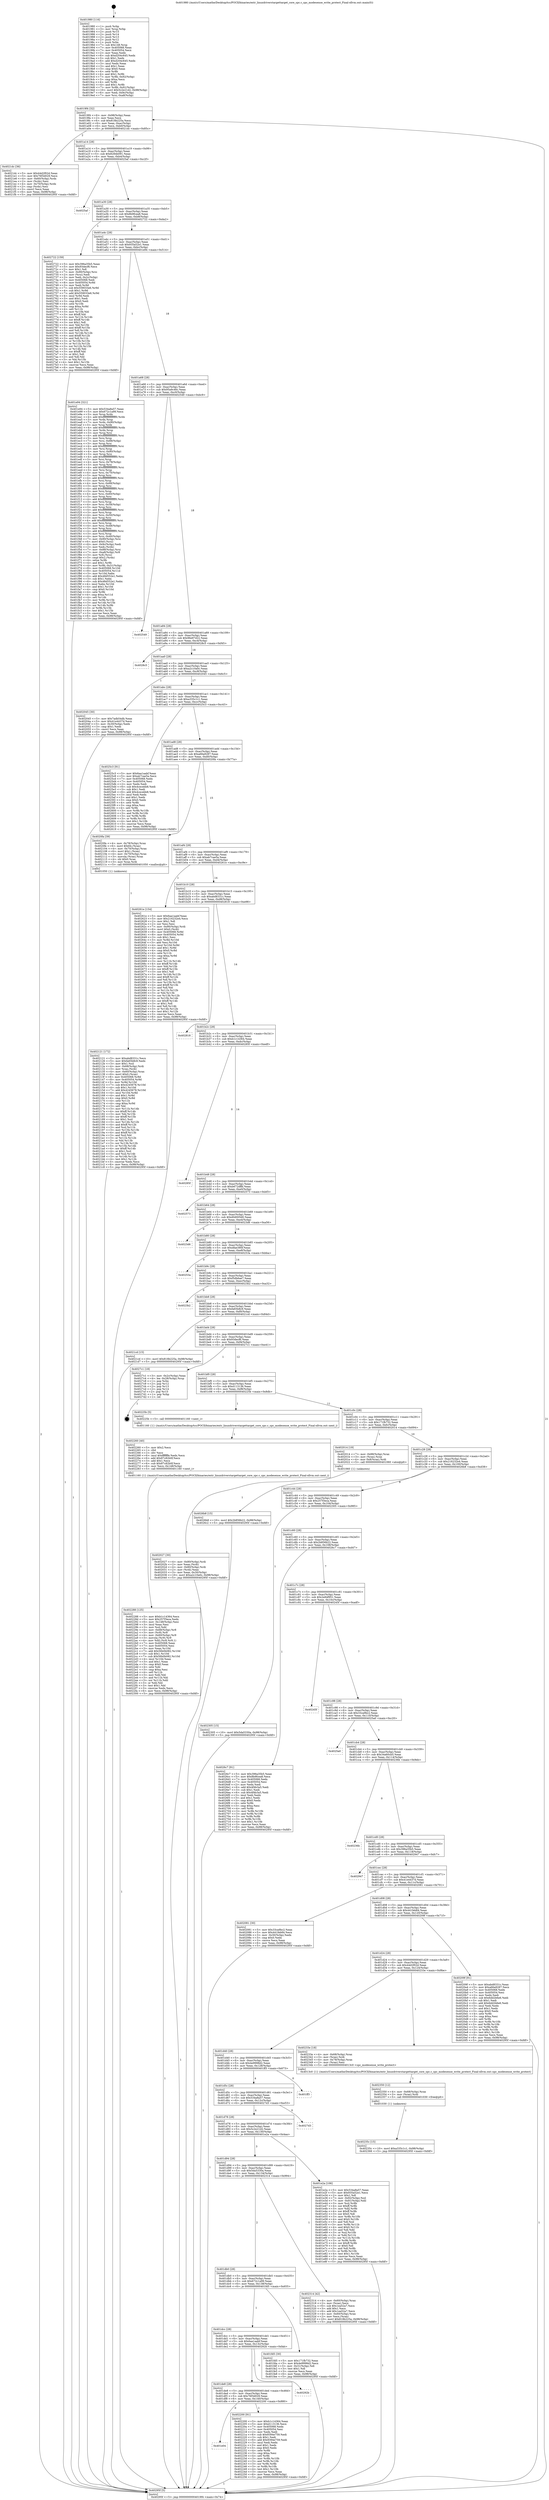 digraph "0x401980" {
  label = "0x401980 (/mnt/c/Users/mathe/Desktop/tcc/POCII/binaries/extr_linuxdriverstargettarget_core_spc.c_spc_modesense_write_protect_Final-ollvm.out::main(0))"
  labelloc = "t"
  node[shape=record]

  Entry [label="",width=0.3,height=0.3,shape=circle,fillcolor=black,style=filled]
  "0x4019f4" [label="{
     0x4019f4 [32]\l
     | [instrs]\l
     &nbsp;&nbsp;0x4019f4 \<+6\>: mov -0x98(%rbp),%eax\l
     &nbsp;&nbsp;0x4019fa \<+2\>: mov %eax,%ecx\l
     &nbsp;&nbsp;0x4019fc \<+6\>: sub $0x818b225a,%ecx\l
     &nbsp;&nbsp;0x401a02 \<+6\>: mov %eax,-0xac(%rbp)\l
     &nbsp;&nbsp;0x401a08 \<+6\>: mov %ecx,-0xb0(%rbp)\l
     &nbsp;&nbsp;0x401a0e \<+6\>: je 00000000004021dc \<main+0x85c\>\l
  }"]
  "0x4021dc" [label="{
     0x4021dc [36]\l
     | [instrs]\l
     &nbsp;&nbsp;0x4021dc \<+5\>: mov $0x44d2f02d,%eax\l
     &nbsp;&nbsp;0x4021e1 \<+5\>: mov $0x76f3d029,%ecx\l
     &nbsp;&nbsp;0x4021e6 \<+4\>: mov -0x60(%rbp),%rdx\l
     &nbsp;&nbsp;0x4021ea \<+2\>: mov (%rdx),%esi\l
     &nbsp;&nbsp;0x4021ec \<+4\>: mov -0x70(%rbp),%rdx\l
     &nbsp;&nbsp;0x4021f0 \<+2\>: cmp (%rdx),%esi\l
     &nbsp;&nbsp;0x4021f2 \<+3\>: cmovl %ecx,%eax\l
     &nbsp;&nbsp;0x4021f5 \<+6\>: mov %eax,-0x98(%rbp)\l
     &nbsp;&nbsp;0x4021fb \<+5\>: jmp 000000000040295f \<main+0xfdf\>\l
  }"]
  "0x401a14" [label="{
     0x401a14 [28]\l
     | [instrs]\l
     &nbsp;&nbsp;0x401a14 \<+5\>: jmp 0000000000401a19 \<main+0x99\>\l
     &nbsp;&nbsp;0x401a19 \<+6\>: mov -0xac(%rbp),%eax\l
     &nbsp;&nbsp;0x401a1f \<+5\>: sub $0x8284b091,%eax\l
     &nbsp;&nbsp;0x401a24 \<+6\>: mov %eax,-0xb4(%rbp)\l
     &nbsp;&nbsp;0x401a2a \<+6\>: je 00000000004025af \<main+0xc2f\>\l
  }"]
  Exit [label="",width=0.3,height=0.3,shape=circle,fillcolor=black,style=filled,peripheries=2]
  "0x4025af" [label="{
     0x4025af\l
  }", style=dashed]
  "0x401a30" [label="{
     0x401a30 [28]\l
     | [instrs]\l
     &nbsp;&nbsp;0x401a30 \<+5\>: jmp 0000000000401a35 \<main+0xb5\>\l
     &nbsp;&nbsp;0x401a35 \<+6\>: mov -0xac(%rbp),%eax\l
     &nbsp;&nbsp;0x401a3b \<+5\>: sub $0x8b9fcea8,%eax\l
     &nbsp;&nbsp;0x401a40 \<+6\>: mov %eax,-0xb8(%rbp)\l
     &nbsp;&nbsp;0x401a46 \<+6\>: je 0000000000402722 \<main+0xda2\>\l
  }"]
  "0x40235c" [label="{
     0x40235c [15]\l
     | [instrs]\l
     &nbsp;&nbsp;0x40235c \<+10\>: movl $0xa335c1c1,-0x98(%rbp)\l
     &nbsp;&nbsp;0x402366 \<+5\>: jmp 000000000040295f \<main+0xfdf\>\l
  }"]
  "0x402722" [label="{
     0x402722 [159]\l
     | [instrs]\l
     &nbsp;&nbsp;0x402722 \<+5\>: mov $0x396a35b5,%eax\l
     &nbsp;&nbsp;0x402727 \<+5\>: mov $0x93decf6,%ecx\l
     &nbsp;&nbsp;0x40272c \<+2\>: mov $0x1,%dl\l
     &nbsp;&nbsp;0x40272e \<+7\>: mov -0x90(%rbp),%rsi\l
     &nbsp;&nbsp;0x402735 \<+2\>: mov (%rsi),%edi\l
     &nbsp;&nbsp;0x402737 \<+3\>: mov %edi,-0x2c(%rbp)\l
     &nbsp;&nbsp;0x40273a \<+7\>: mov 0x405068,%edi\l
     &nbsp;&nbsp;0x402741 \<+8\>: mov 0x405054,%r8d\l
     &nbsp;&nbsp;0x402749 \<+3\>: mov %edi,%r9d\l
     &nbsp;&nbsp;0x40274c \<+7\>: sub $0x559033e6,%r9d\l
     &nbsp;&nbsp;0x402753 \<+4\>: sub $0x1,%r9d\l
     &nbsp;&nbsp;0x402757 \<+7\>: add $0x559033e6,%r9d\l
     &nbsp;&nbsp;0x40275e \<+4\>: imul %r9d,%edi\l
     &nbsp;&nbsp;0x402762 \<+3\>: and $0x1,%edi\l
     &nbsp;&nbsp;0x402765 \<+3\>: cmp $0x0,%edi\l
     &nbsp;&nbsp;0x402768 \<+4\>: sete %r10b\l
     &nbsp;&nbsp;0x40276c \<+4\>: cmp $0xa,%r8d\l
     &nbsp;&nbsp;0x402770 \<+4\>: setl %r11b\l
     &nbsp;&nbsp;0x402774 \<+3\>: mov %r10b,%bl\l
     &nbsp;&nbsp;0x402777 \<+3\>: xor $0xff,%bl\l
     &nbsp;&nbsp;0x40277a \<+3\>: mov %r11b,%r14b\l
     &nbsp;&nbsp;0x40277d \<+4\>: xor $0xff,%r14b\l
     &nbsp;&nbsp;0x402781 \<+3\>: xor $0x1,%dl\l
     &nbsp;&nbsp;0x402784 \<+3\>: mov %bl,%r15b\l
     &nbsp;&nbsp;0x402787 \<+4\>: and $0xff,%r15b\l
     &nbsp;&nbsp;0x40278b \<+3\>: and %dl,%r10b\l
     &nbsp;&nbsp;0x40278e \<+3\>: mov %r14b,%r12b\l
     &nbsp;&nbsp;0x402791 \<+4\>: and $0xff,%r12b\l
     &nbsp;&nbsp;0x402795 \<+3\>: and %dl,%r11b\l
     &nbsp;&nbsp;0x402798 \<+3\>: or %r10b,%r15b\l
     &nbsp;&nbsp;0x40279b \<+3\>: or %r11b,%r12b\l
     &nbsp;&nbsp;0x40279e \<+3\>: xor %r12b,%r15b\l
     &nbsp;&nbsp;0x4027a1 \<+3\>: or %r14b,%bl\l
     &nbsp;&nbsp;0x4027a4 \<+3\>: xor $0xff,%bl\l
     &nbsp;&nbsp;0x4027a7 \<+3\>: or $0x1,%dl\l
     &nbsp;&nbsp;0x4027aa \<+2\>: and %dl,%bl\l
     &nbsp;&nbsp;0x4027ac \<+3\>: or %bl,%r15b\l
     &nbsp;&nbsp;0x4027af \<+4\>: test $0x1,%r15b\l
     &nbsp;&nbsp;0x4027b3 \<+3\>: cmovne %ecx,%eax\l
     &nbsp;&nbsp;0x4027b6 \<+6\>: mov %eax,-0x98(%rbp)\l
     &nbsp;&nbsp;0x4027bc \<+5\>: jmp 000000000040295f \<main+0xfdf\>\l
  }"]
  "0x401a4c" [label="{
     0x401a4c [28]\l
     | [instrs]\l
     &nbsp;&nbsp;0x401a4c \<+5\>: jmp 0000000000401a51 \<main+0xd1\>\l
     &nbsp;&nbsp;0x401a51 \<+6\>: mov -0xac(%rbp),%eax\l
     &nbsp;&nbsp;0x401a57 \<+5\>: sub $0x935a52e1,%eax\l
     &nbsp;&nbsp;0x401a5c \<+6\>: mov %eax,-0xbc(%rbp)\l
     &nbsp;&nbsp;0x401a62 \<+6\>: je 0000000000401e94 \<main+0x514\>\l
  }"]
  "0x402350" [label="{
     0x402350 [12]\l
     | [instrs]\l
     &nbsp;&nbsp;0x402350 \<+4\>: mov -0x68(%rbp),%rax\l
     &nbsp;&nbsp;0x402354 \<+3\>: mov (%rax),%rdi\l
     &nbsp;&nbsp;0x402357 \<+5\>: call 0000000000401030 \<free@plt\>\l
     | [calls]\l
     &nbsp;&nbsp;0x401030 \{1\} (unknown)\l
  }"]
  "0x401e94" [label="{
     0x401e94 [321]\l
     | [instrs]\l
     &nbsp;&nbsp;0x401e94 \<+5\>: mov $0x534a8a57,%eax\l
     &nbsp;&nbsp;0x401e99 \<+5\>: mov $0x672c1a99,%ecx\l
     &nbsp;&nbsp;0x401e9e \<+3\>: mov %rsp,%rdx\l
     &nbsp;&nbsp;0x401ea1 \<+4\>: add $0xfffffffffffffff0,%rdx\l
     &nbsp;&nbsp;0x401ea5 \<+3\>: mov %rdx,%rsp\l
     &nbsp;&nbsp;0x401ea8 \<+7\>: mov %rdx,-0x90(%rbp)\l
     &nbsp;&nbsp;0x401eaf \<+3\>: mov %rsp,%rdx\l
     &nbsp;&nbsp;0x401eb2 \<+4\>: add $0xfffffffffffffff0,%rdx\l
     &nbsp;&nbsp;0x401eb6 \<+3\>: mov %rdx,%rsp\l
     &nbsp;&nbsp;0x401eb9 \<+3\>: mov %rsp,%rsi\l
     &nbsp;&nbsp;0x401ebc \<+4\>: add $0xfffffffffffffff0,%rsi\l
     &nbsp;&nbsp;0x401ec0 \<+3\>: mov %rsi,%rsp\l
     &nbsp;&nbsp;0x401ec3 \<+7\>: mov %rsi,-0x88(%rbp)\l
     &nbsp;&nbsp;0x401eca \<+3\>: mov %rsp,%rsi\l
     &nbsp;&nbsp;0x401ecd \<+4\>: add $0xfffffffffffffff0,%rsi\l
     &nbsp;&nbsp;0x401ed1 \<+3\>: mov %rsi,%rsp\l
     &nbsp;&nbsp;0x401ed4 \<+4\>: mov %rsi,-0x80(%rbp)\l
     &nbsp;&nbsp;0x401ed8 \<+3\>: mov %rsp,%rsi\l
     &nbsp;&nbsp;0x401edb \<+4\>: add $0xfffffffffffffff0,%rsi\l
     &nbsp;&nbsp;0x401edf \<+3\>: mov %rsi,%rsp\l
     &nbsp;&nbsp;0x401ee2 \<+4\>: mov %rsi,-0x78(%rbp)\l
     &nbsp;&nbsp;0x401ee6 \<+3\>: mov %rsp,%rsi\l
     &nbsp;&nbsp;0x401ee9 \<+4\>: add $0xfffffffffffffff0,%rsi\l
     &nbsp;&nbsp;0x401eed \<+3\>: mov %rsi,%rsp\l
     &nbsp;&nbsp;0x401ef0 \<+4\>: mov %rsi,-0x70(%rbp)\l
     &nbsp;&nbsp;0x401ef4 \<+3\>: mov %rsp,%rsi\l
     &nbsp;&nbsp;0x401ef7 \<+4\>: add $0xfffffffffffffff0,%rsi\l
     &nbsp;&nbsp;0x401efb \<+3\>: mov %rsi,%rsp\l
     &nbsp;&nbsp;0x401efe \<+4\>: mov %rsi,-0x68(%rbp)\l
     &nbsp;&nbsp;0x401f02 \<+3\>: mov %rsp,%rsi\l
     &nbsp;&nbsp;0x401f05 \<+4\>: add $0xfffffffffffffff0,%rsi\l
     &nbsp;&nbsp;0x401f09 \<+3\>: mov %rsi,%rsp\l
     &nbsp;&nbsp;0x401f0c \<+4\>: mov %rsi,-0x60(%rbp)\l
     &nbsp;&nbsp;0x401f10 \<+3\>: mov %rsp,%rsi\l
     &nbsp;&nbsp;0x401f13 \<+4\>: add $0xfffffffffffffff0,%rsi\l
     &nbsp;&nbsp;0x401f17 \<+3\>: mov %rsi,%rsp\l
     &nbsp;&nbsp;0x401f1a \<+4\>: mov %rsi,-0x58(%rbp)\l
     &nbsp;&nbsp;0x401f1e \<+3\>: mov %rsp,%rsi\l
     &nbsp;&nbsp;0x401f21 \<+4\>: add $0xfffffffffffffff0,%rsi\l
     &nbsp;&nbsp;0x401f25 \<+3\>: mov %rsi,%rsp\l
     &nbsp;&nbsp;0x401f28 \<+4\>: mov %rsi,-0x50(%rbp)\l
     &nbsp;&nbsp;0x401f2c \<+3\>: mov %rsp,%rsi\l
     &nbsp;&nbsp;0x401f2f \<+4\>: add $0xfffffffffffffff0,%rsi\l
     &nbsp;&nbsp;0x401f33 \<+3\>: mov %rsi,%rsp\l
     &nbsp;&nbsp;0x401f36 \<+4\>: mov %rsi,-0x48(%rbp)\l
     &nbsp;&nbsp;0x401f3a \<+3\>: mov %rsp,%rsi\l
     &nbsp;&nbsp;0x401f3d \<+4\>: add $0xfffffffffffffff0,%rsi\l
     &nbsp;&nbsp;0x401f41 \<+3\>: mov %rsi,%rsp\l
     &nbsp;&nbsp;0x401f44 \<+4\>: mov %rsi,-0x40(%rbp)\l
     &nbsp;&nbsp;0x401f48 \<+7\>: mov -0x90(%rbp),%rsi\l
     &nbsp;&nbsp;0x401f4f \<+6\>: movl $0x0,(%rsi)\l
     &nbsp;&nbsp;0x401f55 \<+6\>: mov -0x9c(%rbp),%edi\l
     &nbsp;&nbsp;0x401f5b \<+2\>: mov %edi,(%rdx)\l
     &nbsp;&nbsp;0x401f5d \<+7\>: mov -0x88(%rbp),%rsi\l
     &nbsp;&nbsp;0x401f64 \<+7\>: mov -0xa8(%rbp),%r8\l
     &nbsp;&nbsp;0x401f6b \<+3\>: mov %r8,(%rsi)\l
     &nbsp;&nbsp;0x401f6e \<+3\>: cmpl $0x2,(%rdx)\l
     &nbsp;&nbsp;0x401f71 \<+4\>: setne %r9b\l
     &nbsp;&nbsp;0x401f75 \<+4\>: and $0x1,%r9b\l
     &nbsp;&nbsp;0x401f79 \<+4\>: mov %r9b,-0x31(%rbp)\l
     &nbsp;&nbsp;0x401f7d \<+8\>: mov 0x405068,%r10d\l
     &nbsp;&nbsp;0x401f85 \<+8\>: mov 0x405054,%r11d\l
     &nbsp;&nbsp;0x401f8d \<+3\>: mov %r10d,%ebx\l
     &nbsp;&nbsp;0x401f90 \<+6\>: add $0x48d552e1,%ebx\l
     &nbsp;&nbsp;0x401f96 \<+3\>: sub $0x1,%ebx\l
     &nbsp;&nbsp;0x401f99 \<+6\>: sub $0x48d552e1,%ebx\l
     &nbsp;&nbsp;0x401f9f \<+4\>: imul %ebx,%r10d\l
     &nbsp;&nbsp;0x401fa3 \<+4\>: and $0x1,%r10d\l
     &nbsp;&nbsp;0x401fa7 \<+4\>: cmp $0x0,%r10d\l
     &nbsp;&nbsp;0x401fab \<+4\>: sete %r9b\l
     &nbsp;&nbsp;0x401faf \<+4\>: cmp $0xa,%r11d\l
     &nbsp;&nbsp;0x401fb3 \<+4\>: setl %r14b\l
     &nbsp;&nbsp;0x401fb7 \<+3\>: mov %r9b,%r15b\l
     &nbsp;&nbsp;0x401fba \<+3\>: and %r14b,%r15b\l
     &nbsp;&nbsp;0x401fbd \<+3\>: xor %r14b,%r9b\l
     &nbsp;&nbsp;0x401fc0 \<+3\>: or %r9b,%r15b\l
     &nbsp;&nbsp;0x401fc3 \<+4\>: test $0x1,%r15b\l
     &nbsp;&nbsp;0x401fc7 \<+3\>: cmovne %ecx,%eax\l
     &nbsp;&nbsp;0x401fca \<+6\>: mov %eax,-0x98(%rbp)\l
     &nbsp;&nbsp;0x401fd0 \<+5\>: jmp 000000000040295f \<main+0xfdf\>\l
  }"]
  "0x401a68" [label="{
     0x401a68 [28]\l
     | [instrs]\l
     &nbsp;&nbsp;0x401a68 \<+5\>: jmp 0000000000401a6d \<main+0xed\>\l
     &nbsp;&nbsp;0x401a6d \<+6\>: mov -0xac(%rbp),%eax\l
     &nbsp;&nbsp;0x401a73 \<+5\>: sub $0x95a9c46c,%eax\l
     &nbsp;&nbsp;0x401a78 \<+6\>: mov %eax,-0xc0(%rbp)\l
     &nbsp;&nbsp;0x401a7e \<+6\>: je 0000000000402549 \<main+0xbc9\>\l
  }"]
  "0x402288" [label="{
     0x402288 [125]\l
     | [instrs]\l
     &nbsp;&nbsp;0x402288 \<+5\>: mov $0xb1c14364,%ecx\l
     &nbsp;&nbsp;0x40228d \<+5\>: mov $0x257f3eca,%edx\l
     &nbsp;&nbsp;0x402292 \<+6\>: mov -0x148(%rbp),%esi\l
     &nbsp;&nbsp;0x402298 \<+3\>: imul %eax,%esi\l
     &nbsp;&nbsp;0x40229b \<+3\>: mov %sil,%dil\l
     &nbsp;&nbsp;0x40229e \<+4\>: mov -0x68(%rbp),%r8\l
     &nbsp;&nbsp;0x4022a2 \<+3\>: mov (%r8),%r8\l
     &nbsp;&nbsp;0x4022a5 \<+4\>: mov -0x60(%rbp),%r9\l
     &nbsp;&nbsp;0x4022a9 \<+3\>: movslq (%r9),%r9\l
     &nbsp;&nbsp;0x4022ac \<+4\>: mov %dil,(%r8,%r9,1)\l
     &nbsp;&nbsp;0x4022b0 \<+7\>: mov 0x405068,%eax\l
     &nbsp;&nbsp;0x4022b7 \<+7\>: mov 0x405054,%esi\l
     &nbsp;&nbsp;0x4022be \<+3\>: mov %eax,%r10d\l
     &nbsp;&nbsp;0x4022c1 \<+7\>: add $0x56b0b082,%r10d\l
     &nbsp;&nbsp;0x4022c8 \<+4\>: sub $0x1,%r10d\l
     &nbsp;&nbsp;0x4022cc \<+7\>: sub $0x56b0b082,%r10d\l
     &nbsp;&nbsp;0x4022d3 \<+4\>: imul %r10d,%eax\l
     &nbsp;&nbsp;0x4022d7 \<+3\>: and $0x1,%eax\l
     &nbsp;&nbsp;0x4022da \<+3\>: cmp $0x0,%eax\l
     &nbsp;&nbsp;0x4022dd \<+4\>: sete %dil\l
     &nbsp;&nbsp;0x4022e1 \<+3\>: cmp $0xa,%esi\l
     &nbsp;&nbsp;0x4022e4 \<+4\>: setl %r11b\l
     &nbsp;&nbsp;0x4022e8 \<+3\>: mov %dil,%bl\l
     &nbsp;&nbsp;0x4022eb \<+3\>: and %r11b,%bl\l
     &nbsp;&nbsp;0x4022ee \<+3\>: xor %r11b,%dil\l
     &nbsp;&nbsp;0x4022f1 \<+3\>: or %dil,%bl\l
     &nbsp;&nbsp;0x4022f4 \<+3\>: test $0x1,%bl\l
     &nbsp;&nbsp;0x4022f7 \<+3\>: cmovne %edx,%ecx\l
     &nbsp;&nbsp;0x4022fa \<+6\>: mov %ecx,-0x98(%rbp)\l
     &nbsp;&nbsp;0x402300 \<+5\>: jmp 000000000040295f \<main+0xfdf\>\l
  }"]
  "0x402549" [label="{
     0x402549\l
  }", style=dashed]
  "0x401a84" [label="{
     0x401a84 [28]\l
     | [instrs]\l
     &nbsp;&nbsp;0x401a84 \<+5\>: jmp 0000000000401a89 \<main+0x109\>\l
     &nbsp;&nbsp;0x401a89 \<+6\>: mov -0xac(%rbp),%eax\l
     &nbsp;&nbsp;0x401a8f \<+5\>: sub $0x96e97d22,%eax\l
     &nbsp;&nbsp;0x401a94 \<+6\>: mov %eax,-0xc4(%rbp)\l
     &nbsp;&nbsp;0x401a9a \<+6\>: je 00000000004028c5 \<main+0xf45\>\l
  }"]
  "0x402260" [label="{
     0x402260 [40]\l
     | [instrs]\l
     &nbsp;&nbsp;0x402260 \<+5\>: mov $0x2,%ecx\l
     &nbsp;&nbsp;0x402265 \<+1\>: cltd\l
     &nbsp;&nbsp;0x402266 \<+2\>: idiv %ecx\l
     &nbsp;&nbsp;0x402268 \<+6\>: imul $0xfffffffe,%edx,%ecx\l
     &nbsp;&nbsp;0x40226e \<+6\>: add $0x87c82b0f,%ecx\l
     &nbsp;&nbsp;0x402274 \<+3\>: add $0x1,%ecx\l
     &nbsp;&nbsp;0x402277 \<+6\>: sub $0x87c82b0f,%ecx\l
     &nbsp;&nbsp;0x40227d \<+6\>: mov %ecx,-0x148(%rbp)\l
     &nbsp;&nbsp;0x402283 \<+5\>: call 0000000000401160 \<next_i\>\l
     | [calls]\l
     &nbsp;&nbsp;0x401160 \{1\} (/mnt/c/Users/mathe/Desktop/tcc/POCII/binaries/extr_linuxdriverstargettarget_core_spc.c_spc_modesense_write_protect_Final-ollvm.out::next_i)\l
  }"]
  "0x4028c5" [label="{
     0x4028c5\l
  }", style=dashed]
  "0x401aa0" [label="{
     0x401aa0 [28]\l
     | [instrs]\l
     &nbsp;&nbsp;0x401aa0 \<+5\>: jmp 0000000000401aa5 \<main+0x125\>\l
     &nbsp;&nbsp;0x401aa5 \<+6\>: mov -0xac(%rbp),%eax\l
     &nbsp;&nbsp;0x401aab \<+5\>: sub $0xa2c10a0c,%eax\l
     &nbsp;&nbsp;0x401ab0 \<+6\>: mov %eax,-0xc8(%rbp)\l
     &nbsp;&nbsp;0x401ab6 \<+6\>: je 0000000000402045 \<main+0x6c5\>\l
  }"]
  "0x401e04" [label="{
     0x401e04\l
  }", style=dashed]
  "0x402045" [label="{
     0x402045 [30]\l
     | [instrs]\l
     &nbsp;&nbsp;0x402045 \<+5\>: mov $0x7adb54db,%eax\l
     &nbsp;&nbsp;0x40204a \<+5\>: mov $0x41e4437d,%ecx\l
     &nbsp;&nbsp;0x40204f \<+3\>: mov -0x30(%rbp),%edx\l
     &nbsp;&nbsp;0x402052 \<+3\>: cmp $0x1,%edx\l
     &nbsp;&nbsp;0x402055 \<+3\>: cmovl %ecx,%eax\l
     &nbsp;&nbsp;0x402058 \<+6\>: mov %eax,-0x98(%rbp)\l
     &nbsp;&nbsp;0x40205e \<+5\>: jmp 000000000040295f \<main+0xfdf\>\l
  }"]
  "0x401abc" [label="{
     0x401abc [28]\l
     | [instrs]\l
     &nbsp;&nbsp;0x401abc \<+5\>: jmp 0000000000401ac1 \<main+0x141\>\l
     &nbsp;&nbsp;0x401ac1 \<+6\>: mov -0xac(%rbp),%eax\l
     &nbsp;&nbsp;0x401ac7 \<+5\>: sub $0xa335c1c1,%eax\l
     &nbsp;&nbsp;0x401acc \<+6\>: mov %eax,-0xcc(%rbp)\l
     &nbsp;&nbsp;0x401ad2 \<+6\>: je 00000000004025c3 \<main+0xc43\>\l
  }"]
  "0x402200" [label="{
     0x402200 [91]\l
     | [instrs]\l
     &nbsp;&nbsp;0x402200 \<+5\>: mov $0xb1c14364,%eax\l
     &nbsp;&nbsp;0x402205 \<+5\>: mov $0xd113136,%ecx\l
     &nbsp;&nbsp;0x40220a \<+7\>: mov 0x405068,%edx\l
     &nbsp;&nbsp;0x402211 \<+7\>: mov 0x405054,%esi\l
     &nbsp;&nbsp;0x402218 \<+2\>: mov %edx,%edi\l
     &nbsp;&nbsp;0x40221a \<+6\>: sub $0x9394e759,%edi\l
     &nbsp;&nbsp;0x402220 \<+3\>: sub $0x1,%edi\l
     &nbsp;&nbsp;0x402223 \<+6\>: add $0x9394e759,%edi\l
     &nbsp;&nbsp;0x402229 \<+3\>: imul %edi,%edx\l
     &nbsp;&nbsp;0x40222c \<+3\>: and $0x1,%edx\l
     &nbsp;&nbsp;0x40222f \<+3\>: cmp $0x0,%edx\l
     &nbsp;&nbsp;0x402232 \<+4\>: sete %r8b\l
     &nbsp;&nbsp;0x402236 \<+3\>: cmp $0xa,%esi\l
     &nbsp;&nbsp;0x402239 \<+4\>: setl %r9b\l
     &nbsp;&nbsp;0x40223d \<+3\>: mov %r8b,%r10b\l
     &nbsp;&nbsp;0x402240 \<+3\>: and %r9b,%r10b\l
     &nbsp;&nbsp;0x402243 \<+3\>: xor %r9b,%r8b\l
     &nbsp;&nbsp;0x402246 \<+3\>: or %r8b,%r10b\l
     &nbsp;&nbsp;0x402249 \<+4\>: test $0x1,%r10b\l
     &nbsp;&nbsp;0x40224d \<+3\>: cmovne %ecx,%eax\l
     &nbsp;&nbsp;0x402250 \<+6\>: mov %eax,-0x98(%rbp)\l
     &nbsp;&nbsp;0x402256 \<+5\>: jmp 000000000040295f \<main+0xfdf\>\l
  }"]
  "0x4025c3" [label="{
     0x4025c3 [91]\l
     | [instrs]\l
     &nbsp;&nbsp;0x4025c3 \<+5\>: mov $0x6aa1aabf,%eax\l
     &nbsp;&nbsp;0x4025c8 \<+5\>: mov $0xab7cae5a,%ecx\l
     &nbsp;&nbsp;0x4025cd \<+7\>: mov 0x405068,%edx\l
     &nbsp;&nbsp;0x4025d4 \<+7\>: mov 0x405054,%esi\l
     &nbsp;&nbsp;0x4025db \<+2\>: mov %edx,%edi\l
     &nbsp;&nbsp;0x4025dd \<+6\>: sub $0x4cecebb8,%edi\l
     &nbsp;&nbsp;0x4025e3 \<+3\>: sub $0x1,%edi\l
     &nbsp;&nbsp;0x4025e6 \<+6\>: add $0x4cecebb8,%edi\l
     &nbsp;&nbsp;0x4025ec \<+3\>: imul %edi,%edx\l
     &nbsp;&nbsp;0x4025ef \<+3\>: and $0x1,%edx\l
     &nbsp;&nbsp;0x4025f2 \<+3\>: cmp $0x0,%edx\l
     &nbsp;&nbsp;0x4025f5 \<+4\>: sete %r8b\l
     &nbsp;&nbsp;0x4025f9 \<+3\>: cmp $0xa,%esi\l
     &nbsp;&nbsp;0x4025fc \<+4\>: setl %r9b\l
     &nbsp;&nbsp;0x402600 \<+3\>: mov %r8b,%r10b\l
     &nbsp;&nbsp;0x402603 \<+3\>: and %r9b,%r10b\l
     &nbsp;&nbsp;0x402606 \<+3\>: xor %r9b,%r8b\l
     &nbsp;&nbsp;0x402609 \<+3\>: or %r8b,%r10b\l
     &nbsp;&nbsp;0x40260c \<+4\>: test $0x1,%r10b\l
     &nbsp;&nbsp;0x402610 \<+3\>: cmovne %ecx,%eax\l
     &nbsp;&nbsp;0x402613 \<+6\>: mov %eax,-0x98(%rbp)\l
     &nbsp;&nbsp;0x402619 \<+5\>: jmp 000000000040295f \<main+0xfdf\>\l
  }"]
  "0x401ad8" [label="{
     0x401ad8 [28]\l
     | [instrs]\l
     &nbsp;&nbsp;0x401ad8 \<+5\>: jmp 0000000000401add \<main+0x15d\>\l
     &nbsp;&nbsp;0x401add \<+6\>: mov -0xac(%rbp),%eax\l
     &nbsp;&nbsp;0x401ae3 \<+5\>: sub $0xa66a9287,%eax\l
     &nbsp;&nbsp;0x401ae8 \<+6\>: mov %eax,-0xd0(%rbp)\l
     &nbsp;&nbsp;0x401aee \<+6\>: je 00000000004020fa \<main+0x77a\>\l
  }"]
  "0x401de8" [label="{
     0x401de8 [28]\l
     | [instrs]\l
     &nbsp;&nbsp;0x401de8 \<+5\>: jmp 0000000000401ded \<main+0x46d\>\l
     &nbsp;&nbsp;0x401ded \<+6\>: mov -0xac(%rbp),%eax\l
     &nbsp;&nbsp;0x401df3 \<+5\>: sub $0x76f3d029,%eax\l
     &nbsp;&nbsp;0x401df8 \<+6\>: mov %eax,-0x140(%rbp)\l
     &nbsp;&nbsp;0x401dfe \<+6\>: je 0000000000402200 \<main+0x880\>\l
  }"]
  "0x4020fa" [label="{
     0x4020fa [39]\l
     | [instrs]\l
     &nbsp;&nbsp;0x4020fa \<+4\>: mov -0x78(%rbp),%rax\l
     &nbsp;&nbsp;0x4020fe \<+6\>: movl $0x64,(%rax)\l
     &nbsp;&nbsp;0x402104 \<+4\>: mov -0x70(%rbp),%rax\l
     &nbsp;&nbsp;0x402108 \<+6\>: movl $0x1,(%rax)\l
     &nbsp;&nbsp;0x40210e \<+4\>: mov -0x70(%rbp),%rax\l
     &nbsp;&nbsp;0x402112 \<+3\>: movslq (%rax),%rax\l
     &nbsp;&nbsp;0x402115 \<+4\>: shl $0x0,%rax\l
     &nbsp;&nbsp;0x402119 \<+3\>: mov %rax,%rdi\l
     &nbsp;&nbsp;0x40211c \<+5\>: call 0000000000401050 \<malloc@plt\>\l
     | [calls]\l
     &nbsp;&nbsp;0x401050 \{1\} (unknown)\l
  }"]
  "0x401af4" [label="{
     0x401af4 [28]\l
     | [instrs]\l
     &nbsp;&nbsp;0x401af4 \<+5\>: jmp 0000000000401af9 \<main+0x179\>\l
     &nbsp;&nbsp;0x401af9 \<+6\>: mov -0xac(%rbp),%eax\l
     &nbsp;&nbsp;0x401aff \<+5\>: sub $0xab7cae5a,%eax\l
     &nbsp;&nbsp;0x401b04 \<+6\>: mov %eax,-0xd4(%rbp)\l
     &nbsp;&nbsp;0x401b0a \<+6\>: je 000000000040261e \<main+0xc9e\>\l
  }"]
  "0x40292b" [label="{
     0x40292b\l
  }", style=dashed]
  "0x40261e" [label="{
     0x40261e [154]\l
     | [instrs]\l
     &nbsp;&nbsp;0x40261e \<+5\>: mov $0x6aa1aabf,%eax\l
     &nbsp;&nbsp;0x402623 \<+5\>: mov $0x216232e4,%ecx\l
     &nbsp;&nbsp;0x402628 \<+2\>: mov $0x1,%dl\l
     &nbsp;&nbsp;0x40262a \<+2\>: xor %esi,%esi\l
     &nbsp;&nbsp;0x40262c \<+7\>: mov -0x90(%rbp),%rdi\l
     &nbsp;&nbsp;0x402633 \<+6\>: movl $0x0,(%rdi)\l
     &nbsp;&nbsp;0x402639 \<+8\>: mov 0x405068,%r8d\l
     &nbsp;&nbsp;0x402641 \<+8\>: mov 0x405054,%r9d\l
     &nbsp;&nbsp;0x402649 \<+3\>: sub $0x1,%esi\l
     &nbsp;&nbsp;0x40264c \<+3\>: mov %r8d,%r10d\l
     &nbsp;&nbsp;0x40264f \<+3\>: add %esi,%r10d\l
     &nbsp;&nbsp;0x402652 \<+4\>: imul %r10d,%r8d\l
     &nbsp;&nbsp;0x402656 \<+4\>: and $0x1,%r8d\l
     &nbsp;&nbsp;0x40265a \<+4\>: cmp $0x0,%r8d\l
     &nbsp;&nbsp;0x40265e \<+4\>: sete %r11b\l
     &nbsp;&nbsp;0x402662 \<+4\>: cmp $0xa,%r9d\l
     &nbsp;&nbsp;0x402666 \<+3\>: setl %bl\l
     &nbsp;&nbsp;0x402669 \<+3\>: mov %r11b,%r14b\l
     &nbsp;&nbsp;0x40266c \<+4\>: xor $0xff,%r14b\l
     &nbsp;&nbsp;0x402670 \<+3\>: mov %bl,%r15b\l
     &nbsp;&nbsp;0x402673 \<+4\>: xor $0xff,%r15b\l
     &nbsp;&nbsp;0x402677 \<+3\>: xor $0x1,%dl\l
     &nbsp;&nbsp;0x40267a \<+3\>: mov %r14b,%r12b\l
     &nbsp;&nbsp;0x40267d \<+4\>: and $0xff,%r12b\l
     &nbsp;&nbsp;0x402681 \<+3\>: and %dl,%r11b\l
     &nbsp;&nbsp;0x402684 \<+3\>: mov %r15b,%r13b\l
     &nbsp;&nbsp;0x402687 \<+4\>: and $0xff,%r13b\l
     &nbsp;&nbsp;0x40268b \<+2\>: and %dl,%bl\l
     &nbsp;&nbsp;0x40268d \<+3\>: or %r11b,%r12b\l
     &nbsp;&nbsp;0x402690 \<+3\>: or %bl,%r13b\l
     &nbsp;&nbsp;0x402693 \<+3\>: xor %r13b,%r12b\l
     &nbsp;&nbsp;0x402696 \<+3\>: or %r15b,%r14b\l
     &nbsp;&nbsp;0x402699 \<+4\>: xor $0xff,%r14b\l
     &nbsp;&nbsp;0x40269d \<+3\>: or $0x1,%dl\l
     &nbsp;&nbsp;0x4026a0 \<+3\>: and %dl,%r14b\l
     &nbsp;&nbsp;0x4026a3 \<+3\>: or %r14b,%r12b\l
     &nbsp;&nbsp;0x4026a6 \<+4\>: test $0x1,%r12b\l
     &nbsp;&nbsp;0x4026aa \<+3\>: cmovne %ecx,%eax\l
     &nbsp;&nbsp;0x4026ad \<+6\>: mov %eax,-0x98(%rbp)\l
     &nbsp;&nbsp;0x4026b3 \<+5\>: jmp 000000000040295f \<main+0xfdf\>\l
  }"]
  "0x401b10" [label="{
     0x401b10 [28]\l
     | [instrs]\l
     &nbsp;&nbsp;0x401b10 \<+5\>: jmp 0000000000401b15 \<main+0x195\>\l
     &nbsp;&nbsp;0x401b15 \<+6\>: mov -0xac(%rbp),%eax\l
     &nbsp;&nbsp;0x401b1b \<+5\>: sub $0xabd8331c,%eax\l
     &nbsp;&nbsp;0x401b20 \<+6\>: mov %eax,-0xd8(%rbp)\l
     &nbsp;&nbsp;0x401b26 \<+6\>: je 0000000000402818 \<main+0xe98\>\l
  }"]
  "0x402121" [label="{
     0x402121 [172]\l
     | [instrs]\l
     &nbsp;&nbsp;0x402121 \<+5\>: mov $0xabd8331c,%ecx\l
     &nbsp;&nbsp;0x402126 \<+5\>: mov $0xfa65b8c9,%edx\l
     &nbsp;&nbsp;0x40212b \<+3\>: mov $0x1,%sil\l
     &nbsp;&nbsp;0x40212e \<+4\>: mov -0x68(%rbp),%rdi\l
     &nbsp;&nbsp;0x402132 \<+3\>: mov %rax,(%rdi)\l
     &nbsp;&nbsp;0x402135 \<+4\>: mov -0x60(%rbp),%rax\l
     &nbsp;&nbsp;0x402139 \<+6\>: movl $0x0,(%rax)\l
     &nbsp;&nbsp;0x40213f \<+8\>: mov 0x405068,%r8d\l
     &nbsp;&nbsp;0x402147 \<+8\>: mov 0x405054,%r9d\l
     &nbsp;&nbsp;0x40214f \<+3\>: mov %r8d,%r10d\l
     &nbsp;&nbsp;0x402152 \<+7\>: sub $0x4245678,%r10d\l
     &nbsp;&nbsp;0x402159 \<+4\>: sub $0x1,%r10d\l
     &nbsp;&nbsp;0x40215d \<+7\>: add $0x4245678,%r10d\l
     &nbsp;&nbsp;0x402164 \<+4\>: imul %r10d,%r8d\l
     &nbsp;&nbsp;0x402168 \<+4\>: and $0x1,%r8d\l
     &nbsp;&nbsp;0x40216c \<+4\>: cmp $0x0,%r8d\l
     &nbsp;&nbsp;0x402170 \<+4\>: sete %r11b\l
     &nbsp;&nbsp;0x402174 \<+4\>: cmp $0xa,%r9d\l
     &nbsp;&nbsp;0x402178 \<+3\>: setl %bl\l
     &nbsp;&nbsp;0x40217b \<+3\>: mov %r11b,%r14b\l
     &nbsp;&nbsp;0x40217e \<+4\>: xor $0xff,%r14b\l
     &nbsp;&nbsp;0x402182 \<+3\>: mov %bl,%r15b\l
     &nbsp;&nbsp;0x402185 \<+4\>: xor $0xff,%r15b\l
     &nbsp;&nbsp;0x402189 \<+4\>: xor $0x1,%sil\l
     &nbsp;&nbsp;0x40218d \<+3\>: mov %r14b,%r12b\l
     &nbsp;&nbsp;0x402190 \<+4\>: and $0xff,%r12b\l
     &nbsp;&nbsp;0x402194 \<+3\>: and %sil,%r11b\l
     &nbsp;&nbsp;0x402197 \<+3\>: mov %r15b,%r13b\l
     &nbsp;&nbsp;0x40219a \<+4\>: and $0xff,%r13b\l
     &nbsp;&nbsp;0x40219e \<+3\>: and %sil,%bl\l
     &nbsp;&nbsp;0x4021a1 \<+3\>: or %r11b,%r12b\l
     &nbsp;&nbsp;0x4021a4 \<+3\>: or %bl,%r13b\l
     &nbsp;&nbsp;0x4021a7 \<+3\>: xor %r13b,%r12b\l
     &nbsp;&nbsp;0x4021aa \<+3\>: or %r15b,%r14b\l
     &nbsp;&nbsp;0x4021ad \<+4\>: xor $0xff,%r14b\l
     &nbsp;&nbsp;0x4021b1 \<+4\>: or $0x1,%sil\l
     &nbsp;&nbsp;0x4021b5 \<+3\>: and %sil,%r14b\l
     &nbsp;&nbsp;0x4021b8 \<+3\>: or %r14b,%r12b\l
     &nbsp;&nbsp;0x4021bb \<+4\>: test $0x1,%r12b\l
     &nbsp;&nbsp;0x4021bf \<+3\>: cmovne %edx,%ecx\l
     &nbsp;&nbsp;0x4021c2 \<+6\>: mov %ecx,-0x98(%rbp)\l
     &nbsp;&nbsp;0x4021c8 \<+5\>: jmp 000000000040295f \<main+0xfdf\>\l
  }"]
  "0x402818" [label="{
     0x402818\l
  }", style=dashed]
  "0x401b2c" [label="{
     0x401b2c [28]\l
     | [instrs]\l
     &nbsp;&nbsp;0x401b2c \<+5\>: jmp 0000000000401b31 \<main+0x1b1\>\l
     &nbsp;&nbsp;0x401b31 \<+6\>: mov -0xac(%rbp),%eax\l
     &nbsp;&nbsp;0x401b37 \<+5\>: sub $0xb1c14364,%eax\l
     &nbsp;&nbsp;0x401b3c \<+6\>: mov %eax,-0xdc(%rbp)\l
     &nbsp;&nbsp;0x401b42 \<+6\>: je 000000000040285f \<main+0xedf\>\l
  }"]
  "0x402027" [label="{
     0x402027 [30]\l
     | [instrs]\l
     &nbsp;&nbsp;0x402027 \<+4\>: mov -0x80(%rbp),%rdi\l
     &nbsp;&nbsp;0x40202b \<+2\>: mov %eax,(%rdi)\l
     &nbsp;&nbsp;0x40202d \<+4\>: mov -0x80(%rbp),%rdi\l
     &nbsp;&nbsp;0x402031 \<+2\>: mov (%rdi),%eax\l
     &nbsp;&nbsp;0x402033 \<+3\>: mov %eax,-0x30(%rbp)\l
     &nbsp;&nbsp;0x402036 \<+10\>: movl $0xa2c10a0c,-0x98(%rbp)\l
     &nbsp;&nbsp;0x402040 \<+5\>: jmp 000000000040295f \<main+0xfdf\>\l
  }"]
  "0x40285f" [label="{
     0x40285f\l
  }", style=dashed]
  "0x401b48" [label="{
     0x401b48 [28]\l
     | [instrs]\l
     &nbsp;&nbsp;0x401b48 \<+5\>: jmp 0000000000401b4d \<main+0x1cd\>\l
     &nbsp;&nbsp;0x401b4d \<+6\>: mov -0xac(%rbp),%eax\l
     &nbsp;&nbsp;0x401b53 \<+5\>: sub $0xb672dffd,%eax\l
     &nbsp;&nbsp;0x401b58 \<+6\>: mov %eax,-0xe0(%rbp)\l
     &nbsp;&nbsp;0x401b5e \<+6\>: je 0000000000402573 \<main+0xbf3\>\l
  }"]
  "0x401dcc" [label="{
     0x401dcc [28]\l
     | [instrs]\l
     &nbsp;&nbsp;0x401dcc \<+5\>: jmp 0000000000401dd1 \<main+0x451\>\l
     &nbsp;&nbsp;0x401dd1 \<+6\>: mov -0xac(%rbp),%eax\l
     &nbsp;&nbsp;0x401dd7 \<+5\>: sub $0x6aa1aabf,%eax\l
     &nbsp;&nbsp;0x401ddc \<+6\>: mov %eax,-0x13c(%rbp)\l
     &nbsp;&nbsp;0x401de2 \<+6\>: je 000000000040292b \<main+0xfab\>\l
  }"]
  "0x402573" [label="{
     0x402573\l
  }", style=dashed]
  "0x401b64" [label="{
     0x401b64 [28]\l
     | [instrs]\l
     &nbsp;&nbsp;0x401b64 \<+5\>: jmp 0000000000401b69 \<main+0x1e9\>\l
     &nbsp;&nbsp;0x401b69 \<+6\>: mov -0xac(%rbp),%eax\l
     &nbsp;&nbsp;0x401b6f \<+5\>: sub $0xd0d005d0,%eax\l
     &nbsp;&nbsp;0x401b74 \<+6\>: mov %eax,-0xe4(%rbp)\l
     &nbsp;&nbsp;0x401b7a \<+6\>: je 00000000004023d6 \<main+0xa56\>\l
  }"]
  "0x401fd5" [label="{
     0x401fd5 [30]\l
     | [instrs]\l
     &nbsp;&nbsp;0x401fd5 \<+5\>: mov $0x171fb732,%eax\l
     &nbsp;&nbsp;0x401fda \<+5\>: mov $0x4e9998d2,%ecx\l
     &nbsp;&nbsp;0x401fdf \<+3\>: mov -0x31(%rbp),%dl\l
     &nbsp;&nbsp;0x401fe2 \<+3\>: test $0x1,%dl\l
     &nbsp;&nbsp;0x401fe5 \<+3\>: cmovne %ecx,%eax\l
     &nbsp;&nbsp;0x401fe8 \<+6\>: mov %eax,-0x98(%rbp)\l
     &nbsp;&nbsp;0x401fee \<+5\>: jmp 000000000040295f \<main+0xfdf\>\l
  }"]
  "0x4023d6" [label="{
     0x4023d6\l
  }", style=dashed]
  "0x401b80" [label="{
     0x401b80 [28]\l
     | [instrs]\l
     &nbsp;&nbsp;0x401b80 \<+5\>: jmp 0000000000401b85 \<main+0x205\>\l
     &nbsp;&nbsp;0x401b85 \<+6\>: mov -0xac(%rbp),%eax\l
     &nbsp;&nbsp;0x401b8b \<+5\>: sub $0xdfae380f,%eax\l
     &nbsp;&nbsp;0x401b90 \<+6\>: mov %eax,-0xe8(%rbp)\l
     &nbsp;&nbsp;0x401b96 \<+6\>: je 000000000040253a \<main+0xbba\>\l
  }"]
  "0x401db0" [label="{
     0x401db0 [28]\l
     | [instrs]\l
     &nbsp;&nbsp;0x401db0 \<+5\>: jmp 0000000000401db5 \<main+0x435\>\l
     &nbsp;&nbsp;0x401db5 \<+6\>: mov -0xac(%rbp),%eax\l
     &nbsp;&nbsp;0x401dbb \<+5\>: sub $0x672c1a99,%eax\l
     &nbsp;&nbsp;0x401dc0 \<+6\>: mov %eax,-0x138(%rbp)\l
     &nbsp;&nbsp;0x401dc6 \<+6\>: je 0000000000401fd5 \<main+0x655\>\l
  }"]
  "0x40253a" [label="{
     0x40253a\l
  }", style=dashed]
  "0x401b9c" [label="{
     0x401b9c [28]\l
     | [instrs]\l
     &nbsp;&nbsp;0x401b9c \<+5\>: jmp 0000000000401ba1 \<main+0x221\>\l
     &nbsp;&nbsp;0x401ba1 \<+6\>: mov -0xac(%rbp),%eax\l
     &nbsp;&nbsp;0x401ba7 \<+5\>: sub $0xf5db6ae7,%eax\l
     &nbsp;&nbsp;0x401bac \<+6\>: mov %eax,-0xec(%rbp)\l
     &nbsp;&nbsp;0x401bb2 \<+6\>: je 00000000004023b2 \<main+0xa32\>\l
  }"]
  "0x402314" [label="{
     0x402314 [42]\l
     | [instrs]\l
     &nbsp;&nbsp;0x402314 \<+4\>: mov -0x60(%rbp),%rax\l
     &nbsp;&nbsp;0x402318 \<+2\>: mov (%rax),%ecx\l
     &nbsp;&nbsp;0x40231a \<+6\>: sub $0x1ea52a7,%ecx\l
     &nbsp;&nbsp;0x402320 \<+3\>: add $0x1,%ecx\l
     &nbsp;&nbsp;0x402323 \<+6\>: add $0x1ea52a7,%ecx\l
     &nbsp;&nbsp;0x402329 \<+4\>: mov -0x60(%rbp),%rax\l
     &nbsp;&nbsp;0x40232d \<+2\>: mov %ecx,(%rax)\l
     &nbsp;&nbsp;0x40232f \<+10\>: movl $0x818b225a,-0x98(%rbp)\l
     &nbsp;&nbsp;0x402339 \<+5\>: jmp 000000000040295f \<main+0xfdf\>\l
  }"]
  "0x4023b2" [label="{
     0x4023b2\l
  }", style=dashed]
  "0x401bb8" [label="{
     0x401bb8 [28]\l
     | [instrs]\l
     &nbsp;&nbsp;0x401bb8 \<+5\>: jmp 0000000000401bbd \<main+0x23d\>\l
     &nbsp;&nbsp;0x401bbd \<+6\>: mov -0xac(%rbp),%eax\l
     &nbsp;&nbsp;0x401bc3 \<+5\>: sub $0xfa65b8c9,%eax\l
     &nbsp;&nbsp;0x401bc8 \<+6\>: mov %eax,-0xf0(%rbp)\l
     &nbsp;&nbsp;0x401bce \<+6\>: je 00000000004021cd \<main+0x84d\>\l
  }"]
  "0x401980" [label="{
     0x401980 [116]\l
     | [instrs]\l
     &nbsp;&nbsp;0x401980 \<+1\>: push %rbp\l
     &nbsp;&nbsp;0x401981 \<+3\>: mov %rsp,%rbp\l
     &nbsp;&nbsp;0x401984 \<+2\>: push %r15\l
     &nbsp;&nbsp;0x401986 \<+2\>: push %r14\l
     &nbsp;&nbsp;0x401988 \<+2\>: push %r13\l
     &nbsp;&nbsp;0x40198a \<+2\>: push %r12\l
     &nbsp;&nbsp;0x40198c \<+1\>: push %rbx\l
     &nbsp;&nbsp;0x40198d \<+7\>: sub $0x148,%rsp\l
     &nbsp;&nbsp;0x401994 \<+7\>: mov 0x405068,%eax\l
     &nbsp;&nbsp;0x40199b \<+7\>: mov 0x405054,%ecx\l
     &nbsp;&nbsp;0x4019a2 \<+2\>: mov %eax,%edx\l
     &nbsp;&nbsp;0x4019a4 \<+6\>: sub $0xd204c645,%edx\l
     &nbsp;&nbsp;0x4019aa \<+3\>: sub $0x1,%edx\l
     &nbsp;&nbsp;0x4019ad \<+6\>: add $0xd204c645,%edx\l
     &nbsp;&nbsp;0x4019b3 \<+3\>: imul %edx,%eax\l
     &nbsp;&nbsp;0x4019b6 \<+3\>: and $0x1,%eax\l
     &nbsp;&nbsp;0x4019b9 \<+3\>: cmp $0x0,%eax\l
     &nbsp;&nbsp;0x4019bc \<+4\>: sete %r8b\l
     &nbsp;&nbsp;0x4019c0 \<+4\>: and $0x1,%r8b\l
     &nbsp;&nbsp;0x4019c4 \<+7\>: mov %r8b,-0x92(%rbp)\l
     &nbsp;&nbsp;0x4019cb \<+3\>: cmp $0xa,%ecx\l
     &nbsp;&nbsp;0x4019ce \<+4\>: setl %r8b\l
     &nbsp;&nbsp;0x4019d2 \<+4\>: and $0x1,%r8b\l
     &nbsp;&nbsp;0x4019d6 \<+7\>: mov %r8b,-0x91(%rbp)\l
     &nbsp;&nbsp;0x4019dd \<+10\>: movl $0x5c2e21d2,-0x98(%rbp)\l
     &nbsp;&nbsp;0x4019e7 \<+6\>: mov %edi,-0x9c(%rbp)\l
     &nbsp;&nbsp;0x4019ed \<+7\>: mov %rsi,-0xa8(%rbp)\l
  }"]
  "0x4021cd" [label="{
     0x4021cd [15]\l
     | [instrs]\l
     &nbsp;&nbsp;0x4021cd \<+10\>: movl $0x818b225a,-0x98(%rbp)\l
     &nbsp;&nbsp;0x4021d7 \<+5\>: jmp 000000000040295f \<main+0xfdf\>\l
  }"]
  "0x401bd4" [label="{
     0x401bd4 [28]\l
     | [instrs]\l
     &nbsp;&nbsp;0x401bd4 \<+5\>: jmp 0000000000401bd9 \<main+0x259\>\l
     &nbsp;&nbsp;0x401bd9 \<+6\>: mov -0xac(%rbp),%eax\l
     &nbsp;&nbsp;0x401bdf \<+5\>: sub $0x93decf6,%eax\l
     &nbsp;&nbsp;0x401be4 \<+6\>: mov %eax,-0xf4(%rbp)\l
     &nbsp;&nbsp;0x401bea \<+6\>: je 00000000004027c1 \<main+0xe41\>\l
  }"]
  "0x40295f" [label="{
     0x40295f [5]\l
     | [instrs]\l
     &nbsp;&nbsp;0x40295f \<+5\>: jmp 00000000004019f4 \<main+0x74\>\l
  }"]
  "0x4027c1" [label="{
     0x4027c1 [18]\l
     | [instrs]\l
     &nbsp;&nbsp;0x4027c1 \<+3\>: mov -0x2c(%rbp),%eax\l
     &nbsp;&nbsp;0x4027c4 \<+4\>: lea -0x28(%rbp),%rsp\l
     &nbsp;&nbsp;0x4027c8 \<+1\>: pop %rbx\l
     &nbsp;&nbsp;0x4027c9 \<+2\>: pop %r12\l
     &nbsp;&nbsp;0x4027cb \<+2\>: pop %r13\l
     &nbsp;&nbsp;0x4027cd \<+2\>: pop %r14\l
     &nbsp;&nbsp;0x4027cf \<+2\>: pop %r15\l
     &nbsp;&nbsp;0x4027d1 \<+1\>: pop %rbp\l
     &nbsp;&nbsp;0x4027d2 \<+1\>: ret\l
  }"]
  "0x401bf0" [label="{
     0x401bf0 [28]\l
     | [instrs]\l
     &nbsp;&nbsp;0x401bf0 \<+5\>: jmp 0000000000401bf5 \<main+0x275\>\l
     &nbsp;&nbsp;0x401bf5 \<+6\>: mov -0xac(%rbp),%eax\l
     &nbsp;&nbsp;0x401bfb \<+5\>: sub $0xd113136,%eax\l
     &nbsp;&nbsp;0x401c00 \<+6\>: mov %eax,-0xf8(%rbp)\l
     &nbsp;&nbsp;0x401c06 \<+6\>: je 000000000040225b \<main+0x8db\>\l
  }"]
  "0x401d94" [label="{
     0x401d94 [28]\l
     | [instrs]\l
     &nbsp;&nbsp;0x401d94 \<+5\>: jmp 0000000000401d99 \<main+0x419\>\l
     &nbsp;&nbsp;0x401d99 \<+6\>: mov -0xac(%rbp),%eax\l
     &nbsp;&nbsp;0x401d9f \<+5\>: sub $0x5da5330a,%eax\l
     &nbsp;&nbsp;0x401da4 \<+6\>: mov %eax,-0x134(%rbp)\l
     &nbsp;&nbsp;0x401daa \<+6\>: je 0000000000402314 \<main+0x994\>\l
  }"]
  "0x40225b" [label="{
     0x40225b [5]\l
     | [instrs]\l
     &nbsp;&nbsp;0x40225b \<+5\>: call 0000000000401160 \<next_i\>\l
     | [calls]\l
     &nbsp;&nbsp;0x401160 \{1\} (/mnt/c/Users/mathe/Desktop/tcc/POCII/binaries/extr_linuxdriverstargettarget_core_spc.c_spc_modesense_write_protect_Final-ollvm.out::next_i)\l
  }"]
  "0x401c0c" [label="{
     0x401c0c [28]\l
     | [instrs]\l
     &nbsp;&nbsp;0x401c0c \<+5\>: jmp 0000000000401c11 \<main+0x291\>\l
     &nbsp;&nbsp;0x401c11 \<+6\>: mov -0xac(%rbp),%eax\l
     &nbsp;&nbsp;0x401c17 \<+5\>: sub $0x171fb732,%eax\l
     &nbsp;&nbsp;0x401c1c \<+6\>: mov %eax,-0xfc(%rbp)\l
     &nbsp;&nbsp;0x401c22 \<+6\>: je 0000000000402014 \<main+0x694\>\l
  }"]
  "0x401e2a" [label="{
     0x401e2a [106]\l
     | [instrs]\l
     &nbsp;&nbsp;0x401e2a \<+5\>: mov $0x534a8a57,%eax\l
     &nbsp;&nbsp;0x401e2f \<+5\>: mov $0x935a52e1,%ecx\l
     &nbsp;&nbsp;0x401e34 \<+2\>: mov $0x1,%dl\l
     &nbsp;&nbsp;0x401e36 \<+7\>: mov -0x92(%rbp),%sil\l
     &nbsp;&nbsp;0x401e3d \<+7\>: mov -0x91(%rbp),%dil\l
     &nbsp;&nbsp;0x401e44 \<+3\>: mov %sil,%r8b\l
     &nbsp;&nbsp;0x401e47 \<+4\>: xor $0xff,%r8b\l
     &nbsp;&nbsp;0x401e4b \<+3\>: mov %dil,%r9b\l
     &nbsp;&nbsp;0x401e4e \<+4\>: xor $0xff,%r9b\l
     &nbsp;&nbsp;0x401e52 \<+3\>: xor $0x0,%dl\l
     &nbsp;&nbsp;0x401e55 \<+3\>: mov %r8b,%r10b\l
     &nbsp;&nbsp;0x401e58 \<+4\>: and $0x0,%r10b\l
     &nbsp;&nbsp;0x401e5c \<+3\>: and %dl,%sil\l
     &nbsp;&nbsp;0x401e5f \<+3\>: mov %r9b,%r11b\l
     &nbsp;&nbsp;0x401e62 \<+4\>: and $0x0,%r11b\l
     &nbsp;&nbsp;0x401e66 \<+3\>: and %dl,%dil\l
     &nbsp;&nbsp;0x401e69 \<+3\>: or %sil,%r10b\l
     &nbsp;&nbsp;0x401e6c \<+3\>: or %dil,%r11b\l
     &nbsp;&nbsp;0x401e6f \<+3\>: xor %r11b,%r10b\l
     &nbsp;&nbsp;0x401e72 \<+3\>: or %r9b,%r8b\l
     &nbsp;&nbsp;0x401e75 \<+4\>: xor $0xff,%r8b\l
     &nbsp;&nbsp;0x401e79 \<+3\>: or $0x0,%dl\l
     &nbsp;&nbsp;0x401e7c \<+3\>: and %dl,%r8b\l
     &nbsp;&nbsp;0x401e7f \<+3\>: or %r8b,%r10b\l
     &nbsp;&nbsp;0x401e82 \<+4\>: test $0x1,%r10b\l
     &nbsp;&nbsp;0x401e86 \<+3\>: cmovne %ecx,%eax\l
     &nbsp;&nbsp;0x401e89 \<+6\>: mov %eax,-0x98(%rbp)\l
     &nbsp;&nbsp;0x401e8f \<+5\>: jmp 000000000040295f \<main+0xfdf\>\l
  }"]
  "0x402014" [label="{
     0x402014 [19]\l
     | [instrs]\l
     &nbsp;&nbsp;0x402014 \<+7\>: mov -0x88(%rbp),%rax\l
     &nbsp;&nbsp;0x40201b \<+3\>: mov (%rax),%rax\l
     &nbsp;&nbsp;0x40201e \<+4\>: mov 0x8(%rax),%rdi\l
     &nbsp;&nbsp;0x402022 \<+5\>: call 0000000000401060 \<atoi@plt\>\l
     | [calls]\l
     &nbsp;&nbsp;0x401060 \{1\} (unknown)\l
  }"]
  "0x401c28" [label="{
     0x401c28 [28]\l
     | [instrs]\l
     &nbsp;&nbsp;0x401c28 \<+5\>: jmp 0000000000401c2d \<main+0x2ad\>\l
     &nbsp;&nbsp;0x401c2d \<+6\>: mov -0xac(%rbp),%eax\l
     &nbsp;&nbsp;0x401c33 \<+5\>: sub $0x216232e4,%eax\l
     &nbsp;&nbsp;0x401c38 \<+6\>: mov %eax,-0x100(%rbp)\l
     &nbsp;&nbsp;0x401c3e \<+6\>: je 00000000004026b8 \<main+0xd38\>\l
  }"]
  "0x401d78" [label="{
     0x401d78 [28]\l
     | [instrs]\l
     &nbsp;&nbsp;0x401d78 \<+5\>: jmp 0000000000401d7d \<main+0x3fd\>\l
     &nbsp;&nbsp;0x401d7d \<+6\>: mov -0xac(%rbp),%eax\l
     &nbsp;&nbsp;0x401d83 \<+5\>: sub $0x5c2e21d2,%eax\l
     &nbsp;&nbsp;0x401d88 \<+6\>: mov %eax,-0x130(%rbp)\l
     &nbsp;&nbsp;0x401d8e \<+6\>: je 0000000000401e2a \<main+0x4aa\>\l
  }"]
  "0x4026b8" [label="{
     0x4026b8 [15]\l
     | [instrs]\l
     &nbsp;&nbsp;0x4026b8 \<+10\>: movl $0x2b856b22,-0x98(%rbp)\l
     &nbsp;&nbsp;0x4026c2 \<+5\>: jmp 000000000040295f \<main+0xfdf\>\l
  }"]
  "0x401c44" [label="{
     0x401c44 [28]\l
     | [instrs]\l
     &nbsp;&nbsp;0x401c44 \<+5\>: jmp 0000000000401c49 \<main+0x2c9\>\l
     &nbsp;&nbsp;0x401c49 \<+6\>: mov -0xac(%rbp),%eax\l
     &nbsp;&nbsp;0x401c4f \<+5\>: sub $0x257f3eca,%eax\l
     &nbsp;&nbsp;0x401c54 \<+6\>: mov %eax,-0x104(%rbp)\l
     &nbsp;&nbsp;0x401c5a \<+6\>: je 0000000000402305 \<main+0x985\>\l
  }"]
  "0x4027d3" [label="{
     0x4027d3\l
  }", style=dashed]
  "0x402305" [label="{
     0x402305 [15]\l
     | [instrs]\l
     &nbsp;&nbsp;0x402305 \<+10\>: movl $0x5da5330a,-0x98(%rbp)\l
     &nbsp;&nbsp;0x40230f \<+5\>: jmp 000000000040295f \<main+0xfdf\>\l
  }"]
  "0x401c60" [label="{
     0x401c60 [28]\l
     | [instrs]\l
     &nbsp;&nbsp;0x401c60 \<+5\>: jmp 0000000000401c65 \<main+0x2e5\>\l
     &nbsp;&nbsp;0x401c65 \<+6\>: mov -0xac(%rbp),%eax\l
     &nbsp;&nbsp;0x401c6b \<+5\>: sub $0x2b856b22,%eax\l
     &nbsp;&nbsp;0x401c70 \<+6\>: mov %eax,-0x108(%rbp)\l
     &nbsp;&nbsp;0x401c76 \<+6\>: je 00000000004026c7 \<main+0xd47\>\l
  }"]
  "0x401d5c" [label="{
     0x401d5c [28]\l
     | [instrs]\l
     &nbsp;&nbsp;0x401d5c \<+5\>: jmp 0000000000401d61 \<main+0x3e1\>\l
     &nbsp;&nbsp;0x401d61 \<+6\>: mov -0xac(%rbp),%eax\l
     &nbsp;&nbsp;0x401d67 \<+5\>: sub $0x534a8a57,%eax\l
     &nbsp;&nbsp;0x401d6c \<+6\>: mov %eax,-0x12c(%rbp)\l
     &nbsp;&nbsp;0x401d72 \<+6\>: je 00000000004027d3 \<main+0xe53\>\l
  }"]
  "0x4026c7" [label="{
     0x4026c7 [91]\l
     | [instrs]\l
     &nbsp;&nbsp;0x4026c7 \<+5\>: mov $0x396a35b5,%eax\l
     &nbsp;&nbsp;0x4026cc \<+5\>: mov $0x8b9fcea8,%ecx\l
     &nbsp;&nbsp;0x4026d1 \<+7\>: mov 0x405068,%edx\l
     &nbsp;&nbsp;0x4026d8 \<+7\>: mov 0x405054,%esi\l
     &nbsp;&nbsp;0x4026df \<+2\>: mov %edx,%edi\l
     &nbsp;&nbsp;0x4026e1 \<+6\>: add $0x4f4b3a5,%edi\l
     &nbsp;&nbsp;0x4026e7 \<+3\>: sub $0x1,%edi\l
     &nbsp;&nbsp;0x4026ea \<+6\>: sub $0x4f4b3a5,%edi\l
     &nbsp;&nbsp;0x4026f0 \<+3\>: imul %edi,%edx\l
     &nbsp;&nbsp;0x4026f3 \<+3\>: and $0x1,%edx\l
     &nbsp;&nbsp;0x4026f6 \<+3\>: cmp $0x0,%edx\l
     &nbsp;&nbsp;0x4026f9 \<+4\>: sete %r8b\l
     &nbsp;&nbsp;0x4026fd \<+3\>: cmp $0xa,%esi\l
     &nbsp;&nbsp;0x402700 \<+4\>: setl %r9b\l
     &nbsp;&nbsp;0x402704 \<+3\>: mov %r8b,%r10b\l
     &nbsp;&nbsp;0x402707 \<+3\>: and %r9b,%r10b\l
     &nbsp;&nbsp;0x40270a \<+3\>: xor %r9b,%r8b\l
     &nbsp;&nbsp;0x40270d \<+3\>: or %r8b,%r10b\l
     &nbsp;&nbsp;0x402710 \<+4\>: test $0x1,%r10b\l
     &nbsp;&nbsp;0x402714 \<+3\>: cmovne %ecx,%eax\l
     &nbsp;&nbsp;0x402717 \<+6\>: mov %eax,-0x98(%rbp)\l
     &nbsp;&nbsp;0x40271d \<+5\>: jmp 000000000040295f \<main+0xfdf\>\l
  }"]
  "0x401c7c" [label="{
     0x401c7c [28]\l
     | [instrs]\l
     &nbsp;&nbsp;0x401c7c \<+5\>: jmp 0000000000401c81 \<main+0x301\>\l
     &nbsp;&nbsp;0x401c81 \<+6\>: mov -0xac(%rbp),%eax\l
     &nbsp;&nbsp;0x401c87 \<+5\>: sub $0x2e84f951,%eax\l
     &nbsp;&nbsp;0x401c8c \<+6\>: mov %eax,-0x10c(%rbp)\l
     &nbsp;&nbsp;0x401c92 \<+6\>: je 000000000040245f \<main+0xadf\>\l
  }"]
  "0x401ff3" [label="{
     0x401ff3\l
  }", style=dashed]
  "0x40245f" [label="{
     0x40245f\l
  }", style=dashed]
  "0x401c98" [label="{
     0x401c98 [28]\l
     | [instrs]\l
     &nbsp;&nbsp;0x401c98 \<+5\>: jmp 0000000000401c9d \<main+0x31d\>\l
     &nbsp;&nbsp;0x401c9d \<+6\>: mov -0xac(%rbp),%eax\l
     &nbsp;&nbsp;0x401ca3 \<+5\>: sub $0x33ca9bc2,%eax\l
     &nbsp;&nbsp;0x401ca8 \<+6\>: mov %eax,-0x110(%rbp)\l
     &nbsp;&nbsp;0x401cae \<+6\>: je 00000000004025a0 \<main+0xc20\>\l
  }"]
  "0x401d40" [label="{
     0x401d40 [28]\l
     | [instrs]\l
     &nbsp;&nbsp;0x401d40 \<+5\>: jmp 0000000000401d45 \<main+0x3c5\>\l
     &nbsp;&nbsp;0x401d45 \<+6\>: mov -0xac(%rbp),%eax\l
     &nbsp;&nbsp;0x401d4b \<+5\>: sub $0x4e9998d2,%eax\l
     &nbsp;&nbsp;0x401d50 \<+6\>: mov %eax,-0x128(%rbp)\l
     &nbsp;&nbsp;0x401d56 \<+6\>: je 0000000000401ff3 \<main+0x673\>\l
  }"]
  "0x4025a0" [label="{
     0x4025a0\l
  }", style=dashed]
  "0x401cb4" [label="{
     0x401cb4 [28]\l
     | [instrs]\l
     &nbsp;&nbsp;0x401cb4 \<+5\>: jmp 0000000000401cb9 \<main+0x339\>\l
     &nbsp;&nbsp;0x401cb9 \<+6\>: mov -0xac(%rbp),%eax\l
     &nbsp;&nbsp;0x401cbf \<+5\>: sub $0x34a60cb5,%eax\l
     &nbsp;&nbsp;0x401cc4 \<+6\>: mov %eax,-0x114(%rbp)\l
     &nbsp;&nbsp;0x401cca \<+6\>: je 000000000040236b \<main+0x9eb\>\l
  }"]
  "0x40233e" [label="{
     0x40233e [18]\l
     | [instrs]\l
     &nbsp;&nbsp;0x40233e \<+4\>: mov -0x68(%rbp),%rax\l
     &nbsp;&nbsp;0x402342 \<+3\>: mov (%rax),%rdi\l
     &nbsp;&nbsp;0x402345 \<+4\>: mov -0x78(%rbp),%rax\l
     &nbsp;&nbsp;0x402349 \<+2\>: mov (%rax),%esi\l
     &nbsp;&nbsp;0x40234b \<+5\>: call 00000000004013c0 \<spc_modesense_write_protect\>\l
     | [calls]\l
     &nbsp;&nbsp;0x4013c0 \{1\} (/mnt/c/Users/mathe/Desktop/tcc/POCII/binaries/extr_linuxdriverstargettarget_core_spc.c_spc_modesense_write_protect_Final-ollvm.out::spc_modesense_write_protect)\l
  }"]
  "0x40236b" [label="{
     0x40236b\l
  }", style=dashed]
  "0x401cd0" [label="{
     0x401cd0 [28]\l
     | [instrs]\l
     &nbsp;&nbsp;0x401cd0 \<+5\>: jmp 0000000000401cd5 \<main+0x355\>\l
     &nbsp;&nbsp;0x401cd5 \<+6\>: mov -0xac(%rbp),%eax\l
     &nbsp;&nbsp;0x401cdb \<+5\>: sub $0x396a35b5,%eax\l
     &nbsp;&nbsp;0x401ce0 \<+6\>: mov %eax,-0x118(%rbp)\l
     &nbsp;&nbsp;0x401ce6 \<+6\>: je 0000000000402947 \<main+0xfc7\>\l
  }"]
  "0x401d24" [label="{
     0x401d24 [28]\l
     | [instrs]\l
     &nbsp;&nbsp;0x401d24 \<+5\>: jmp 0000000000401d29 \<main+0x3a9\>\l
     &nbsp;&nbsp;0x401d29 \<+6\>: mov -0xac(%rbp),%eax\l
     &nbsp;&nbsp;0x401d2f \<+5\>: sub $0x44d2f02d,%eax\l
     &nbsp;&nbsp;0x401d34 \<+6\>: mov %eax,-0x124(%rbp)\l
     &nbsp;&nbsp;0x401d3a \<+6\>: je 000000000040233e \<main+0x9be\>\l
  }"]
  "0x402947" [label="{
     0x402947\l
  }", style=dashed]
  "0x401cec" [label="{
     0x401cec [28]\l
     | [instrs]\l
     &nbsp;&nbsp;0x401cec \<+5\>: jmp 0000000000401cf1 \<main+0x371\>\l
     &nbsp;&nbsp;0x401cf1 \<+6\>: mov -0xac(%rbp),%eax\l
     &nbsp;&nbsp;0x401cf7 \<+5\>: sub $0x41e4437d,%eax\l
     &nbsp;&nbsp;0x401cfc \<+6\>: mov %eax,-0x11c(%rbp)\l
     &nbsp;&nbsp;0x401d02 \<+6\>: je 0000000000402081 \<main+0x701\>\l
  }"]
  "0x40209f" [label="{
     0x40209f [91]\l
     | [instrs]\l
     &nbsp;&nbsp;0x40209f \<+5\>: mov $0xabd8331c,%eax\l
     &nbsp;&nbsp;0x4020a4 \<+5\>: mov $0xa66a9287,%ecx\l
     &nbsp;&nbsp;0x4020a9 \<+7\>: mov 0x405068,%edx\l
     &nbsp;&nbsp;0x4020b0 \<+7\>: mov 0x405054,%esi\l
     &nbsp;&nbsp;0x4020b7 \<+2\>: mov %edx,%edi\l
     &nbsp;&nbsp;0x4020b9 \<+6\>: sub $0x6dd2b6e6,%edi\l
     &nbsp;&nbsp;0x4020bf \<+3\>: sub $0x1,%edi\l
     &nbsp;&nbsp;0x4020c2 \<+6\>: add $0x6dd2b6e6,%edi\l
     &nbsp;&nbsp;0x4020c8 \<+3\>: imul %edi,%edx\l
     &nbsp;&nbsp;0x4020cb \<+3\>: and $0x1,%edx\l
     &nbsp;&nbsp;0x4020ce \<+3\>: cmp $0x0,%edx\l
     &nbsp;&nbsp;0x4020d1 \<+4\>: sete %r8b\l
     &nbsp;&nbsp;0x4020d5 \<+3\>: cmp $0xa,%esi\l
     &nbsp;&nbsp;0x4020d8 \<+4\>: setl %r9b\l
     &nbsp;&nbsp;0x4020dc \<+3\>: mov %r8b,%r10b\l
     &nbsp;&nbsp;0x4020df \<+3\>: and %r9b,%r10b\l
     &nbsp;&nbsp;0x4020e2 \<+3\>: xor %r9b,%r8b\l
     &nbsp;&nbsp;0x4020e5 \<+3\>: or %r8b,%r10b\l
     &nbsp;&nbsp;0x4020e8 \<+4\>: test $0x1,%r10b\l
     &nbsp;&nbsp;0x4020ec \<+3\>: cmovne %ecx,%eax\l
     &nbsp;&nbsp;0x4020ef \<+6\>: mov %eax,-0x98(%rbp)\l
     &nbsp;&nbsp;0x4020f5 \<+5\>: jmp 000000000040295f \<main+0xfdf\>\l
  }"]
  "0x402081" [label="{
     0x402081 [30]\l
     | [instrs]\l
     &nbsp;&nbsp;0x402081 \<+5\>: mov $0x33ca9bc2,%eax\l
     &nbsp;&nbsp;0x402086 \<+5\>: mov $0x441feb84,%ecx\l
     &nbsp;&nbsp;0x40208b \<+3\>: mov -0x30(%rbp),%edx\l
     &nbsp;&nbsp;0x40208e \<+3\>: cmp $0x0,%edx\l
     &nbsp;&nbsp;0x402091 \<+3\>: cmove %ecx,%eax\l
     &nbsp;&nbsp;0x402094 \<+6\>: mov %eax,-0x98(%rbp)\l
     &nbsp;&nbsp;0x40209a \<+5\>: jmp 000000000040295f \<main+0xfdf\>\l
  }"]
  "0x401d08" [label="{
     0x401d08 [28]\l
     | [instrs]\l
     &nbsp;&nbsp;0x401d08 \<+5\>: jmp 0000000000401d0d \<main+0x38d\>\l
     &nbsp;&nbsp;0x401d0d \<+6\>: mov -0xac(%rbp),%eax\l
     &nbsp;&nbsp;0x401d13 \<+5\>: sub $0x441feb84,%eax\l
     &nbsp;&nbsp;0x401d18 \<+6\>: mov %eax,-0x120(%rbp)\l
     &nbsp;&nbsp;0x401d1e \<+6\>: je 000000000040209f \<main+0x71f\>\l
  }"]
  Entry -> "0x401980" [label=" 1"]
  "0x4019f4" -> "0x4021dc" [label=" 2"]
  "0x4019f4" -> "0x401a14" [label=" 20"]
  "0x4027c1" -> Exit [label=" 1"]
  "0x401a14" -> "0x4025af" [label=" 0"]
  "0x401a14" -> "0x401a30" [label=" 20"]
  "0x402722" -> "0x40295f" [label=" 1"]
  "0x401a30" -> "0x402722" [label=" 1"]
  "0x401a30" -> "0x401a4c" [label=" 19"]
  "0x4026c7" -> "0x40295f" [label=" 1"]
  "0x401a4c" -> "0x401e94" [label=" 1"]
  "0x401a4c" -> "0x401a68" [label=" 18"]
  "0x4026b8" -> "0x40295f" [label=" 1"]
  "0x401a68" -> "0x402549" [label=" 0"]
  "0x401a68" -> "0x401a84" [label=" 18"]
  "0x40261e" -> "0x40295f" [label=" 1"]
  "0x401a84" -> "0x4028c5" [label=" 0"]
  "0x401a84" -> "0x401aa0" [label=" 18"]
  "0x4025c3" -> "0x40295f" [label=" 1"]
  "0x401aa0" -> "0x402045" [label=" 1"]
  "0x401aa0" -> "0x401abc" [label=" 17"]
  "0x40235c" -> "0x40295f" [label=" 1"]
  "0x401abc" -> "0x4025c3" [label=" 1"]
  "0x401abc" -> "0x401ad8" [label=" 16"]
  "0x402350" -> "0x40235c" [label=" 1"]
  "0x401ad8" -> "0x4020fa" [label=" 1"]
  "0x401ad8" -> "0x401af4" [label=" 15"]
  "0x402314" -> "0x40295f" [label=" 1"]
  "0x401af4" -> "0x40261e" [label=" 1"]
  "0x401af4" -> "0x401b10" [label=" 14"]
  "0x402305" -> "0x40295f" [label=" 1"]
  "0x401b10" -> "0x402818" [label=" 0"]
  "0x401b10" -> "0x401b2c" [label=" 14"]
  "0x402260" -> "0x402288" [label=" 1"]
  "0x401b2c" -> "0x40285f" [label=" 0"]
  "0x401b2c" -> "0x401b48" [label=" 14"]
  "0x40225b" -> "0x402260" [label=" 1"]
  "0x401b48" -> "0x402573" [label=" 0"]
  "0x401b48" -> "0x401b64" [label=" 14"]
  "0x402200" -> "0x40295f" [label=" 1"]
  "0x401b64" -> "0x4023d6" [label=" 0"]
  "0x401b64" -> "0x401b80" [label=" 14"]
  "0x401de8" -> "0x401e04" [label=" 0"]
  "0x401b80" -> "0x40253a" [label=" 0"]
  "0x401b80" -> "0x401b9c" [label=" 14"]
  "0x40233e" -> "0x402350" [label=" 1"]
  "0x401b9c" -> "0x4023b2" [label=" 0"]
  "0x401b9c" -> "0x401bb8" [label=" 14"]
  "0x401dcc" -> "0x401de8" [label=" 1"]
  "0x401bb8" -> "0x4021cd" [label=" 1"]
  "0x401bb8" -> "0x401bd4" [label=" 13"]
  "0x4021dc" -> "0x40295f" [label=" 2"]
  "0x401bd4" -> "0x4027c1" [label=" 1"]
  "0x401bd4" -> "0x401bf0" [label=" 12"]
  "0x4021cd" -> "0x40295f" [label=" 1"]
  "0x401bf0" -> "0x40225b" [label=" 1"]
  "0x401bf0" -> "0x401c0c" [label=" 11"]
  "0x402121" -> "0x40295f" [label=" 1"]
  "0x401c0c" -> "0x402014" [label=" 1"]
  "0x401c0c" -> "0x401c28" [label=" 10"]
  "0x4020fa" -> "0x402121" [label=" 1"]
  "0x401c28" -> "0x4026b8" [label=" 1"]
  "0x401c28" -> "0x401c44" [label=" 9"]
  "0x402081" -> "0x40295f" [label=" 1"]
  "0x401c44" -> "0x402305" [label=" 1"]
  "0x401c44" -> "0x401c60" [label=" 8"]
  "0x402045" -> "0x40295f" [label=" 1"]
  "0x401c60" -> "0x4026c7" [label=" 1"]
  "0x401c60" -> "0x401c7c" [label=" 7"]
  "0x402014" -> "0x402027" [label=" 1"]
  "0x401c7c" -> "0x40245f" [label=" 0"]
  "0x401c7c" -> "0x401c98" [label=" 7"]
  "0x401fd5" -> "0x40295f" [label=" 1"]
  "0x401c98" -> "0x4025a0" [label=" 0"]
  "0x401c98" -> "0x401cb4" [label=" 7"]
  "0x401db0" -> "0x401fd5" [label=" 1"]
  "0x401cb4" -> "0x40236b" [label=" 0"]
  "0x401cb4" -> "0x401cd0" [label=" 7"]
  "0x401de8" -> "0x402200" [label=" 1"]
  "0x401cd0" -> "0x402947" [label=" 0"]
  "0x401cd0" -> "0x401cec" [label=" 7"]
  "0x401d94" -> "0x402314" [label=" 1"]
  "0x401cec" -> "0x402081" [label=" 1"]
  "0x401cec" -> "0x401d08" [label=" 6"]
  "0x401dcc" -> "0x40292b" [label=" 0"]
  "0x401d08" -> "0x40209f" [label=" 1"]
  "0x401d08" -> "0x401d24" [label=" 5"]
  "0x401d94" -> "0x401db0" [label=" 2"]
  "0x401d24" -> "0x40233e" [label=" 1"]
  "0x401d24" -> "0x401d40" [label=" 4"]
  "0x401db0" -> "0x401dcc" [label=" 1"]
  "0x401d40" -> "0x401ff3" [label=" 0"]
  "0x401d40" -> "0x401d5c" [label=" 4"]
  "0x402027" -> "0x40295f" [label=" 1"]
  "0x401d5c" -> "0x4027d3" [label=" 0"]
  "0x401d5c" -> "0x401d78" [label=" 4"]
  "0x40209f" -> "0x40295f" [label=" 1"]
  "0x401d78" -> "0x401e2a" [label=" 1"]
  "0x401d78" -> "0x401d94" [label=" 3"]
  "0x401e2a" -> "0x40295f" [label=" 1"]
  "0x401980" -> "0x4019f4" [label=" 1"]
  "0x40295f" -> "0x4019f4" [label=" 21"]
  "0x402288" -> "0x40295f" [label=" 1"]
  "0x401e94" -> "0x40295f" [label=" 1"]
}
